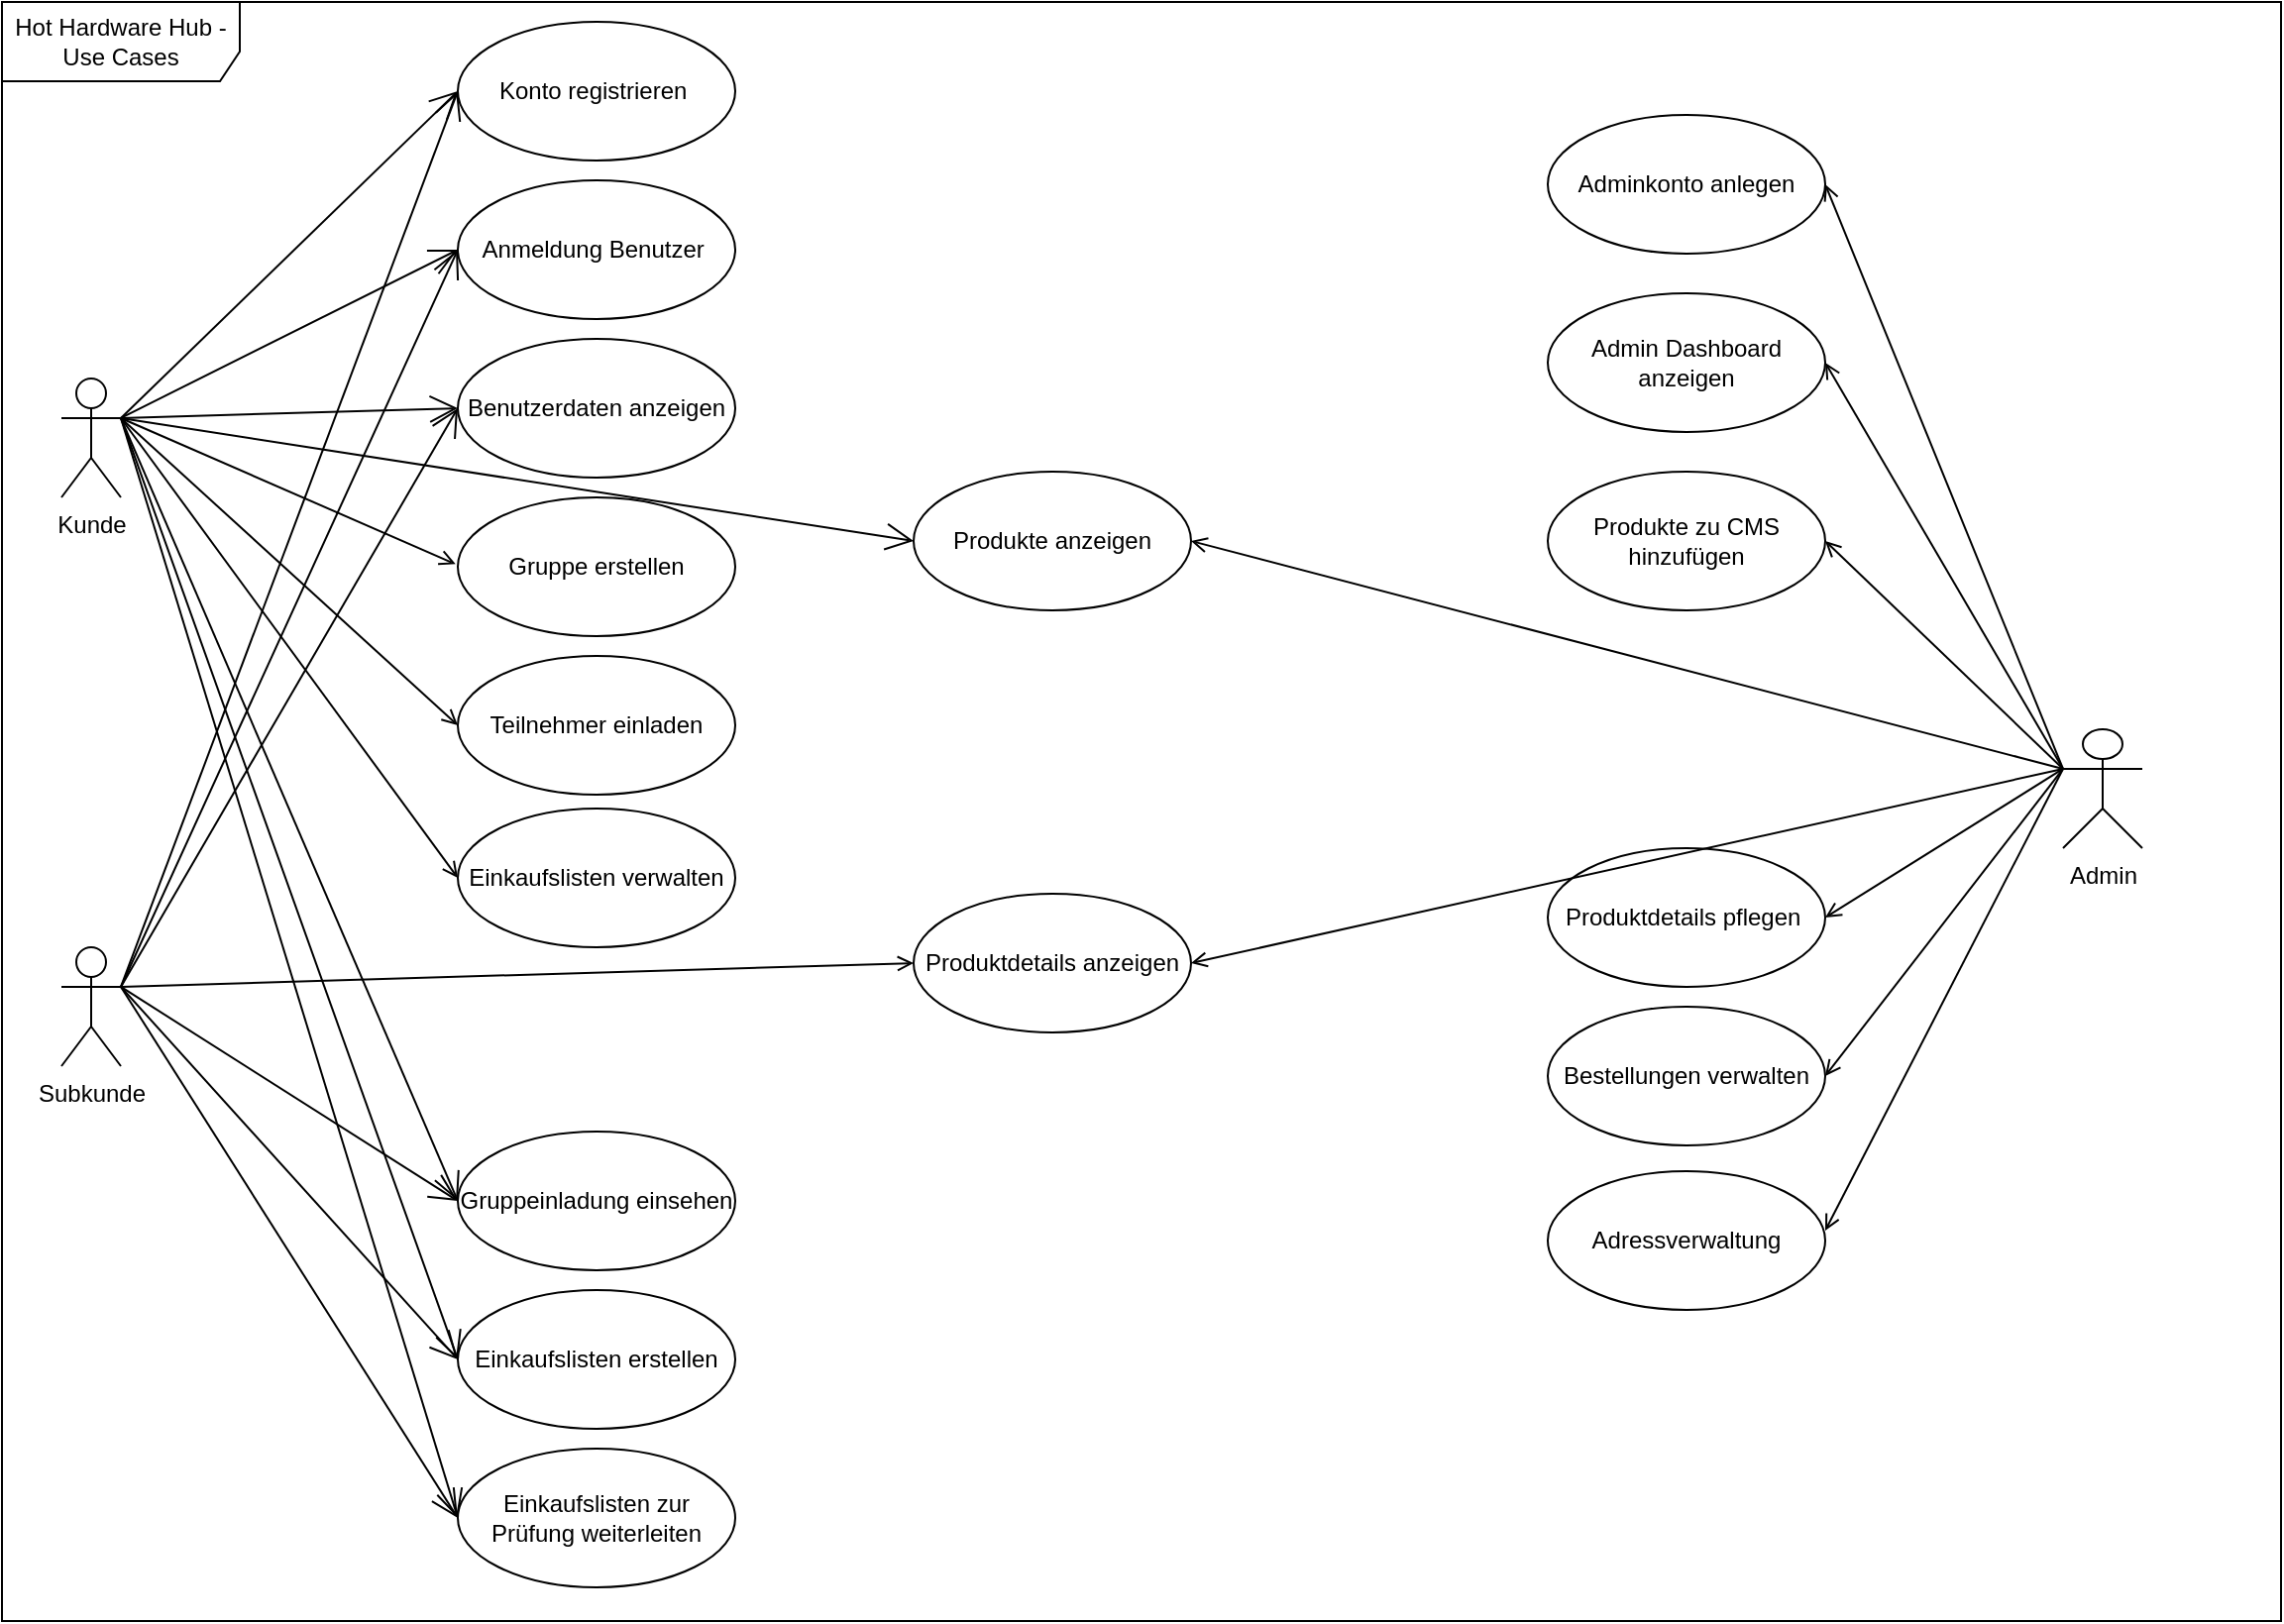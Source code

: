 <mxfile>
    <diagram name="Seite-1" id="H8AAdZxE7jUiN3es21o8">
        <mxGraphModel dx="3646" dy="821" grid="1" gridSize="10" guides="1" tooltips="1" connect="1" arrows="1" fold="1" page="1" pageScale="1" pageWidth="1169" pageHeight="827" math="0" shadow="0">
            <root>
                <mxCell id="0"/>
                <mxCell id="1" parent="0"/>
                <mxCell id="eUpdmp3d2-ik55W7hTw--9" value="Hot Hardware Hub - Use Cases" style="shape=umlFrame;whiteSpace=wrap;html=1;pointerEvents=0;width=120;height=40;movable=0;resizable=0;rotatable=0;deletable=0;editable=0;connectable=0;" parent="1" vertex="1">
                    <mxGeometry x="-2330" y="10" width="1150" height="817" as="geometry"/>
                </mxCell>
                <mxCell id="18" style="edgeStyle=none;html=1;entryX=-0.008;entryY=0.481;entryDx=0;entryDy=0;entryPerimeter=0;exitX=1;exitY=0.333;exitDx=0;exitDy=0;exitPerimeter=0;endArrow=open;endFill=0;" edge="1" parent="1" source="eUpdmp3d2-ik55W7hTw--2" target="13">
                    <mxGeometry relative="1" as="geometry"/>
                </mxCell>
                <mxCell id="eUpdmp3d2-ik55W7hTw--2" value="Kunde" style="shape=umlActor;verticalLabelPosition=bottom;verticalAlign=top;html=1;" parent="1" vertex="1">
                    <mxGeometry x="-2300" y="200" width="30" height="60" as="geometry"/>
                </mxCell>
                <mxCell id="eUpdmp3d2-ik55W7hTw--3" value="Subkunde" style="shape=umlActor;verticalLabelPosition=bottom;verticalAlign=top;html=1;" parent="1" vertex="1">
                    <mxGeometry x="-2300" y="487" width="30" height="60" as="geometry"/>
                </mxCell>
                <mxCell id="eUpdmp3d2-ik55W7hTw--4" value="Admin" style="shape=umlActor;verticalLabelPosition=bottom;verticalAlign=top;html=1;" parent="1" vertex="1">
                    <mxGeometry x="-1290" y="377" width="40" height="60" as="geometry"/>
                </mxCell>
                <mxCell id="eUpdmp3d2-ik55W7hTw--15" value="Konto registrieren&amp;nbsp;" style="ellipse;whiteSpace=wrap;html=1;" parent="1" vertex="1">
                    <mxGeometry x="-2100" y="20" width="140" height="70" as="geometry"/>
                </mxCell>
                <mxCell id="eUpdmp3d2-ik55W7hTw--16" value="Anmeldung Benutzer&amp;nbsp;" style="ellipse;whiteSpace=wrap;html=1;" parent="1" vertex="1">
                    <mxGeometry x="-2100" y="100" width="140" height="70" as="geometry"/>
                </mxCell>
                <mxCell id="eUpdmp3d2-ik55W7hTw--17" value="Einkaufslisten zur Prüfung weiterleiten" style="ellipse;whiteSpace=wrap;html=1;" parent="1" vertex="1">
                    <mxGeometry x="-2100" y="740" width="140" height="70" as="geometry"/>
                </mxCell>
                <mxCell id="eUpdmp3d2-ik55W7hTw--18" value="Benutzerdaten anzeigen" style="ellipse;whiteSpace=wrap;html=1;" parent="1" vertex="1">
                    <mxGeometry x="-2100" y="180" width="140" height="70" as="geometry"/>
                </mxCell>
                <mxCell id="eUpdmp3d2-ik55W7hTw--19" value="Gruppeinladung einsehen" style="ellipse;whiteSpace=wrap;html=1;" parent="1" vertex="1">
                    <mxGeometry x="-2100" y="580" width="140" height="70" as="geometry"/>
                </mxCell>
                <mxCell id="eUpdmp3d2-ik55W7hTw--20" value="Einkaufslisten erstellen" style="ellipse;whiteSpace=wrap;html=1;" parent="1" vertex="1">
                    <mxGeometry x="-2100" y="660" width="140" height="70" as="geometry"/>
                </mxCell>
                <mxCell id="eUpdmp3d2-ik55W7hTw--21" value="Produkte anzeigen" style="ellipse;whiteSpace=wrap;html=1;" parent="1" vertex="1">
                    <mxGeometry x="-1870" y="247" width="140" height="70" as="geometry"/>
                </mxCell>
                <mxCell id="eUpdmp3d2-ik55W7hTw--22" value="Produktdetails anzeigen" style="ellipse;whiteSpace=wrap;html=1;" parent="1" vertex="1">
                    <mxGeometry x="-1870" y="460" width="140" height="70" as="geometry"/>
                </mxCell>
                <mxCell id="eUpdmp3d2-ik55W7hTw--23" value="Adminkonto anlegen" style="ellipse;whiteSpace=wrap;html=1;" parent="1" vertex="1">
                    <mxGeometry x="-1550" y="67" width="140" height="70" as="geometry"/>
                </mxCell>
                <mxCell id="eUpdmp3d2-ik55W7hTw--24" value="Produktdetails pflegen&amp;nbsp;" style="ellipse;whiteSpace=wrap;html=1;" parent="1" vertex="1">
                    <mxGeometry x="-1550" y="437" width="140" height="70" as="geometry"/>
                </mxCell>
                <mxCell id="eUpdmp3d2-ik55W7hTw--25" value="Bestellungen verwalten" style="ellipse;whiteSpace=wrap;html=1;" parent="1" vertex="1">
                    <mxGeometry x="-1550" y="517" width="140" height="70" as="geometry"/>
                </mxCell>
                <mxCell id="eUpdmp3d2-ik55W7hTw--26" value="Admin Dashboard anzeigen" style="ellipse;whiteSpace=wrap;html=1;" parent="1" vertex="1">
                    <mxGeometry x="-1550" y="157" width="140" height="70" as="geometry"/>
                </mxCell>
                <mxCell id="eUpdmp3d2-ik55W7hTw--27" value="Produkte zu CMS hinzufügen" style="ellipse;whiteSpace=wrap;html=1;" parent="1" vertex="1">
                    <mxGeometry x="-1550" y="247" width="140" height="70" as="geometry"/>
                </mxCell>
                <mxCell id="eUpdmp3d2-ik55W7hTw--43" value="" style="endArrow=open;endFill=1;endSize=12;html=1;rounded=0;entryX=0;entryY=0.5;entryDx=0;entryDy=0;exitX=1;exitY=0.333;exitDx=0;exitDy=0;exitPerimeter=0;" parent="1" source="eUpdmp3d2-ik55W7hTw--2" target="eUpdmp3d2-ik55W7hTw--15" edge="1">
                    <mxGeometry width="160" relative="1" as="geometry">
                        <mxPoint x="-2270" y="232" as="sourcePoint"/>
                        <mxPoint x="-2110" y="231.66" as="targetPoint"/>
                    </mxGeometry>
                </mxCell>
                <mxCell id="eUpdmp3d2-ik55W7hTw--46" value="" style="endArrow=open;endFill=1;endSize=12;html=1;rounded=0;entryX=0;entryY=0.5;entryDx=0;entryDy=0;exitX=1;exitY=0.333;exitDx=0;exitDy=0;exitPerimeter=0;" parent="1" source="eUpdmp3d2-ik55W7hTw--2" target="eUpdmp3d2-ik55W7hTw--16" edge="1">
                    <mxGeometry width="160" relative="1" as="geometry">
                        <mxPoint x="-2270" y="232" as="sourcePoint"/>
                        <mxPoint x="-2130" y="182.34" as="targetPoint"/>
                    </mxGeometry>
                </mxCell>
                <mxCell id="eUpdmp3d2-ik55W7hTw--47" value="" style="endArrow=open;endFill=1;endSize=12;html=1;rounded=0;entryX=0;entryY=0.5;entryDx=0;entryDy=0;exitX=1;exitY=0.333;exitDx=0;exitDy=0;exitPerimeter=0;" parent="1" source="eUpdmp3d2-ik55W7hTw--2" target="eUpdmp3d2-ik55W7hTw--18" edge="1">
                    <mxGeometry width="160" relative="1" as="geometry">
                        <mxPoint x="-2270" y="232" as="sourcePoint"/>
                        <mxPoint x="-2120" y="172" as="targetPoint"/>
                    </mxGeometry>
                </mxCell>
                <mxCell id="eUpdmp3d2-ik55W7hTw--48" value="" style="endArrow=open;endFill=1;endSize=12;html=1;rounded=0;entryX=0;entryY=0.5;entryDx=0;entryDy=0;exitX=1;exitY=0.333;exitDx=0;exitDy=0;exitPerimeter=0;" parent="1" source="eUpdmp3d2-ik55W7hTw--2" target="eUpdmp3d2-ik55W7hTw--19" edge="1">
                    <mxGeometry width="160" relative="1" as="geometry">
                        <mxPoint x="-2270" y="232" as="sourcePoint"/>
                        <mxPoint x="-2130" y="272" as="targetPoint"/>
                    </mxGeometry>
                </mxCell>
                <mxCell id="eUpdmp3d2-ik55W7hTw--49" value="" style="endArrow=open;endFill=1;endSize=12;html=1;rounded=0;entryX=0;entryY=0.5;entryDx=0;entryDy=0;exitX=1;exitY=0.333;exitDx=0;exitDy=0;exitPerimeter=0;" parent="1" source="eUpdmp3d2-ik55W7hTw--2" target="eUpdmp3d2-ik55W7hTw--17" edge="1">
                    <mxGeometry width="160" relative="1" as="geometry">
                        <mxPoint x="-2270" y="232" as="sourcePoint"/>
                        <mxPoint x="-2100" y="192" as="targetPoint"/>
                    </mxGeometry>
                </mxCell>
                <mxCell id="eUpdmp3d2-ik55W7hTw--50" value="" style="endArrow=open;endFill=1;endSize=12;html=1;rounded=0;entryX=0;entryY=0.5;entryDx=0;entryDy=0;exitX=1;exitY=0.333;exitDx=0;exitDy=0;exitPerimeter=0;" parent="1" source="eUpdmp3d2-ik55W7hTw--2" target="eUpdmp3d2-ik55W7hTw--20" edge="1">
                    <mxGeometry width="160" relative="1" as="geometry">
                        <mxPoint x="-2270" y="232" as="sourcePoint"/>
                        <mxPoint x="-2140" y="487" as="targetPoint"/>
                    </mxGeometry>
                </mxCell>
                <mxCell id="eUpdmp3d2-ik55W7hTw--52" value="" style="endArrow=open;endFill=1;endSize=12;html=1;rounded=0;entryX=0;entryY=0.5;entryDx=0;entryDy=0;exitX=1;exitY=0.333;exitDx=0;exitDy=0;exitPerimeter=0;" parent="1" source="eUpdmp3d2-ik55W7hTw--3" target="eUpdmp3d2-ik55W7hTw--18" edge="1">
                    <mxGeometry width="160" relative="1" as="geometry">
                        <mxPoint x="-2570" y="531.83" as="sourcePoint"/>
                        <mxPoint x="-2440" y="452.17" as="targetPoint"/>
                    </mxGeometry>
                </mxCell>
                <mxCell id="eUpdmp3d2-ik55W7hTw--53" value="" style="endArrow=open;endFill=1;endSize=12;html=1;rounded=0;entryX=0;entryY=0.5;entryDx=0;entryDy=0;exitX=1;exitY=0.333;exitDx=0;exitDy=0;exitPerimeter=0;" parent="1" source="eUpdmp3d2-ik55W7hTw--3" target="eUpdmp3d2-ik55W7hTw--16" edge="1">
                    <mxGeometry width="160" relative="1" as="geometry">
                        <mxPoint x="-2443" y="496.66" as="sourcePoint"/>
                        <mxPoint x="-2313" y="417" as="targetPoint"/>
                    </mxGeometry>
                </mxCell>
                <mxCell id="eUpdmp3d2-ik55W7hTw--54" value="" style="endArrow=open;endFill=1;endSize=12;html=1;rounded=0;exitX=1;exitY=0.333;exitDx=0;exitDy=0;exitPerimeter=0;entryX=0;entryY=0.5;entryDx=0;entryDy=0;" parent="1" source="eUpdmp3d2-ik55W7hTw--3" target="eUpdmp3d2-ik55W7hTw--15" edge="1">
                    <mxGeometry width="160" relative="1" as="geometry">
                        <mxPoint x="-2450" y="377" as="sourcePoint"/>
                        <mxPoint x="-2140" y="157" as="targetPoint"/>
                    </mxGeometry>
                </mxCell>
                <mxCell id="eUpdmp3d2-ik55W7hTw--55" value="" style="endArrow=open;endFill=1;endSize=12;html=1;rounded=0;entryX=0;entryY=0.5;entryDx=0;entryDy=0;exitX=1;exitY=0.333;exitDx=0;exitDy=0;exitPerimeter=0;" parent="1" source="eUpdmp3d2-ik55W7hTw--3" target="eUpdmp3d2-ik55W7hTw--20" edge="1">
                    <mxGeometry width="160" relative="1" as="geometry">
                        <mxPoint x="-2280" y="606.66" as="sourcePoint"/>
                        <mxPoint x="-2150" y="527" as="targetPoint"/>
                    </mxGeometry>
                </mxCell>
                <mxCell id="eUpdmp3d2-ik55W7hTw--56" value="" style="endArrow=open;endFill=1;endSize=12;html=1;rounded=0;entryX=0;entryY=0.5;entryDx=0;entryDy=0;exitX=1;exitY=0.333;exitDx=0;exitDy=0;exitPerimeter=0;" parent="1" source="eUpdmp3d2-ik55W7hTw--3" target="eUpdmp3d2-ik55W7hTw--17" edge="1">
                    <mxGeometry width="160" relative="1" as="geometry">
                        <mxPoint x="-2330" y="746.66" as="sourcePoint"/>
                        <mxPoint x="-2200" y="667" as="targetPoint"/>
                    </mxGeometry>
                </mxCell>
                <mxCell id="eUpdmp3d2-ik55W7hTw--57" value="" style="endArrow=open;endFill=1;endSize=12;html=1;rounded=0;entryX=0;entryY=0.5;entryDx=0;entryDy=0;exitX=1;exitY=0.333;exitDx=0;exitDy=0;exitPerimeter=0;" parent="1" source="eUpdmp3d2-ik55W7hTw--3" target="eUpdmp3d2-ik55W7hTw--19" edge="1">
                    <mxGeometry width="160" relative="1" as="geometry">
                        <mxPoint x="-2443" y="476.66" as="sourcePoint"/>
                        <mxPoint x="-2313" y="397" as="targetPoint"/>
                    </mxGeometry>
                </mxCell>
                <mxCell id="eUpdmp3d2-ik55W7hTw--58" value="" style="endArrow=open;endFill=1;html=1;rounded=0;entryX=1;entryY=0.5;entryDx=0;entryDy=0;exitX=0;exitY=0.333;exitDx=0;exitDy=0;exitPerimeter=0;" parent="1" source="eUpdmp3d2-ik55W7hTw--4" target="eUpdmp3d2-ik55W7hTw--25" edge="1">
                    <mxGeometry width="160" relative="1" as="geometry">
                        <mxPoint x="-1350" y="626.66" as="sourcePoint"/>
                        <mxPoint x="-1220" y="547" as="targetPoint"/>
                    </mxGeometry>
                </mxCell>
                <mxCell id="eUpdmp3d2-ik55W7hTw--59" value="" style="endArrow=open;endFill=1;html=1;rounded=0;entryX=1;entryY=0.5;entryDx=0;entryDy=0;exitX=0;exitY=0.333;exitDx=0;exitDy=0;exitPerimeter=0;" parent="1" source="eUpdmp3d2-ik55W7hTw--4" target="eUpdmp3d2-ik55W7hTw--26" edge="1">
                    <mxGeometry width="160" relative="1" as="geometry">
                        <mxPoint x="-1410" y="556.83" as="sourcePoint"/>
                        <mxPoint x="-1280" y="477.17" as="targetPoint"/>
                    </mxGeometry>
                </mxCell>
                <mxCell id="eUpdmp3d2-ik55W7hTw--60" value="" style="endArrow=open;endFill=1;html=1;rounded=0;entryX=1;entryY=0.5;entryDx=0;entryDy=0;exitX=0;exitY=0.333;exitDx=0;exitDy=0;exitPerimeter=0;" parent="1" source="eUpdmp3d2-ik55W7hTw--4" target="eUpdmp3d2-ik55W7hTw--24" edge="1">
                    <mxGeometry width="160" relative="1" as="geometry">
                        <mxPoint x="-1350" y="596.66" as="sourcePoint"/>
                        <mxPoint x="-1220" y="517" as="targetPoint"/>
                    </mxGeometry>
                </mxCell>
                <mxCell id="eUpdmp3d2-ik55W7hTw--61" value="" style="endArrow=open;endFill=1;html=1;rounded=0;entryX=1;entryY=0.5;entryDx=0;entryDy=0;exitX=0;exitY=0.333;exitDx=0;exitDy=0;exitPerimeter=0;" parent="1" source="eUpdmp3d2-ik55W7hTw--4" target="eUpdmp3d2-ik55W7hTw--27" edge="1">
                    <mxGeometry width="160" relative="1" as="geometry">
                        <mxPoint x="-1370" y="577" as="sourcePoint"/>
                        <mxPoint x="-1240" y="497.34" as="targetPoint"/>
                    </mxGeometry>
                </mxCell>
                <mxCell id="eUpdmp3d2-ik55W7hTw--62" value="" style="endArrow=open;endFill=1;html=1;rounded=0;entryX=1;entryY=0.5;entryDx=0;entryDy=0;exitX=0;exitY=0.333;exitDx=0;exitDy=0;exitPerimeter=0;" parent="1" source="eUpdmp3d2-ik55W7hTw--4" target="eUpdmp3d2-ik55W7hTw--23" edge="1">
                    <mxGeometry width="160" relative="1" as="geometry">
                        <mxPoint x="-1350" y="716.66" as="sourcePoint"/>
                        <mxPoint x="-1220" y="637" as="targetPoint"/>
                    </mxGeometry>
                </mxCell>
                <mxCell id="eUpdmp3d2-ik55W7hTw--63" value="" style="endArrow=open;endFill=1;html=1;rounded=0;exitX=0;exitY=0.333;exitDx=0;exitDy=0;exitPerimeter=0;entryX=1;entryY=0.5;entryDx=0;entryDy=0;" parent="1" source="eUpdmp3d2-ik55W7hTw--4" target="eUpdmp3d2-ik55W7hTw--22" edge="1">
                    <mxGeometry width="160" relative="1" as="geometry">
                        <mxPoint x="-1860" y="557" as="sourcePoint"/>
                        <mxPoint x="-1700" y="557" as="targetPoint"/>
                    </mxGeometry>
                </mxCell>
                <mxCell id="eUpdmp3d2-ik55W7hTw--64" value="" style="endArrow=open;endFill=1;endSize=12;html=1;rounded=0;entryX=0;entryY=0.5;entryDx=0;entryDy=0;exitX=1;exitY=0.333;exitDx=0;exitDy=0;exitPerimeter=0;" parent="1" source="eUpdmp3d2-ik55W7hTw--2" target="eUpdmp3d2-ik55W7hTw--21" edge="1">
                    <mxGeometry width="160" relative="1" as="geometry">
                        <mxPoint x="-2050" y="377.0" as="sourcePoint"/>
                        <mxPoint x="-1920" y="297.34" as="targetPoint"/>
                    </mxGeometry>
                </mxCell>
                <mxCell id="eUpdmp3d2-ik55W7hTw--65" value="" style="endArrow=open;endFill=1;html=1;rounded=0;entryX=1;entryY=0.5;entryDx=0;entryDy=0;exitX=0;exitY=0.333;exitDx=0;exitDy=0;exitPerimeter=0;" parent="1" source="eUpdmp3d2-ik55W7hTw--4" target="eUpdmp3d2-ik55W7hTw--21" edge="1">
                    <mxGeometry width="160" relative="1" as="geometry">
                        <mxPoint x="-1720" y="556.83" as="sourcePoint"/>
                        <mxPoint x="-1590" y="477.17" as="targetPoint"/>
                    </mxGeometry>
                </mxCell>
                <mxCell id="2" value="Adressverwaltung" style="ellipse;whiteSpace=wrap;html=1;" parent="1" vertex="1">
                    <mxGeometry x="-1550" y="600" width="140" height="70" as="geometry"/>
                </mxCell>
                <mxCell id="12" value="" style="edgeStyle=none;orthogonalLoop=1;jettySize=auto;html=1;startArrow=open;startFill=0;endArrow=none;endFill=0;entryX=0;entryY=0.333;entryDx=0;entryDy=0;entryPerimeter=0;exitX=1;exitY=0.429;exitDx=0;exitDy=0;exitPerimeter=0;" parent="1" source="2" target="eUpdmp3d2-ik55W7hTw--4" edge="1">
                    <mxGeometry width="80" relative="1" as="geometry">
                        <mxPoint x="-1320" y="590" as="sourcePoint"/>
                        <mxPoint x="-1230" y="410" as="targetPoint"/>
                        <Array as="points"/>
                    </mxGeometry>
                </mxCell>
                <mxCell id="13" value="Gruppe erstellen" style="ellipse;whiteSpace=wrap;html=1;" vertex="1" parent="1">
                    <mxGeometry x="-2100" y="260" width="140" height="70" as="geometry"/>
                </mxCell>
                <mxCell id="14" value="Teilnehmer einladen" style="ellipse;whiteSpace=wrap;html=1;" vertex="1" parent="1">
                    <mxGeometry x="-2100" y="340" width="140" height="70" as="geometry"/>
                </mxCell>
                <mxCell id="16" value="" style="endArrow=open;endFill=0;html=1;rounded=0;entryX=0;entryY=0.5;entryDx=0;entryDy=0;" edge="1" parent="1" target="eUpdmp3d2-ik55W7hTw--22">
                    <mxGeometry width="160" relative="1" as="geometry">
                        <mxPoint x="-2270" y="507" as="sourcePoint"/>
                        <mxPoint x="-1890" y="507" as="targetPoint"/>
                    </mxGeometry>
                </mxCell>
                <mxCell id="15" value="Einkaufslisten verwalten" style="ellipse;whiteSpace=wrap;html=1;" vertex="1" parent="1">
                    <mxGeometry x="-2100" y="417" width="140" height="70" as="geometry"/>
                </mxCell>
                <mxCell id="19" value="" style="endArrow=open;endFill=0;html=1;rounded=0;entryX=0;entryY=0.5;entryDx=0;entryDy=0;" edge="1" parent="1" target="14">
                    <mxGeometry width="160" relative="1" as="geometry">
                        <mxPoint x="-2270" y="220" as="sourcePoint"/>
                        <mxPoint x="-2090" y="225" as="targetPoint"/>
                    </mxGeometry>
                </mxCell>
                <mxCell id="20" value="" style="endArrow=open;endFill=0;html=1;rounded=0;entryX=0;entryY=0.5;entryDx=0;entryDy=0;" edge="1" parent="1" target="15">
                    <mxGeometry width="160" relative="1" as="geometry">
                        <mxPoint x="-2270" y="220" as="sourcePoint"/>
                        <mxPoint x="-2100" y="460" as="targetPoint"/>
                    </mxGeometry>
                </mxCell>
            </root>
        </mxGraphModel>
    </diagram>
</mxfile>